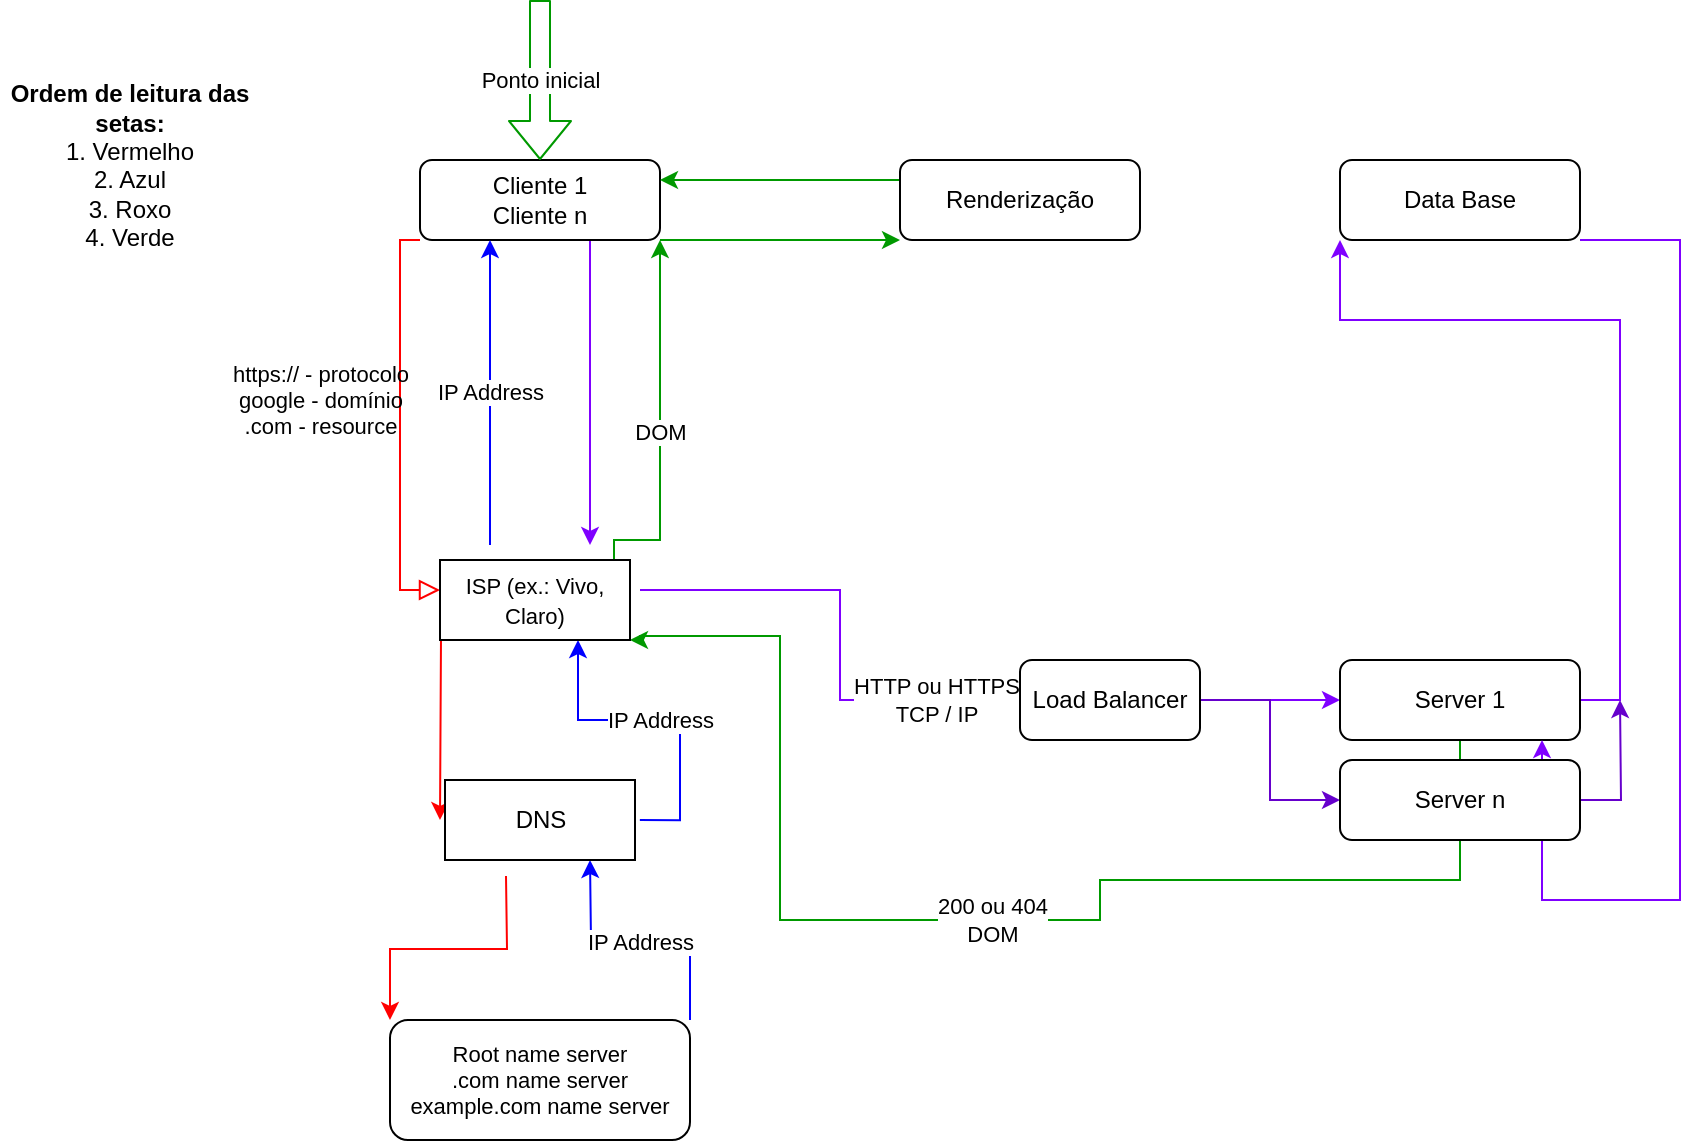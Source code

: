<mxfile version="13.3.6" type="device" pages="2"><diagram id="C5RBs43oDa-KdzZeNtuy" name="Comunicação base"><mxGraphModel dx="1763" dy="535" grid="1" gridSize="10" guides="1" tooltips="1" connect="1" arrows="1" fold="1" page="1" pageScale="1" pageWidth="827" pageHeight="1169" math="0" shadow="0"><root><mxCell id="WIyWlLk6GJQsqaUBKTNV-0"/><mxCell id="WIyWlLk6GJQsqaUBKTNV-1" parent="WIyWlLk6GJQsqaUBKTNV-0"/><mxCell id="WIyWlLk6GJQsqaUBKTNV-2" value="&lt;div&gt;https:// - protocolo&lt;br&gt;&lt;/div&gt;&lt;div&gt;google - domínio&lt;br&gt;&lt;/div&gt;&lt;div&gt;.com - resource&lt;br&gt;&lt;/div&gt;" style="rounded=0;html=1;jettySize=auto;orthogonalLoop=1;fontSize=11;endArrow=block;endFill=0;endSize=8;strokeWidth=1;shadow=0;labelBackgroundColor=none;edgeStyle=orthogonalEdgeStyle;exitX=0;exitY=1;exitDx=0;exitDy=0;entryX=0;entryY=0.5;entryDx=0;entryDy=0;strokeColor=#FF0000;" parent="WIyWlLk6GJQsqaUBKTNV-1" source="WIyWlLk6GJQsqaUBKTNV-3" edge="1"><mxGeometry x="-0.122" y="-40" relative="1" as="geometry"><mxPoint x="170" y="295" as="targetPoint"/><Array as="points"><mxPoint x="150" y="120"/><mxPoint x="150" y="295"/></Array><mxPoint as="offset"/></mxGeometry></mxCell><mxCell id="t5jLgavAPenJuYhQn3cw-12" style="edgeStyle=orthogonalEdgeStyle;rounded=0;orthogonalLoop=1;jettySize=auto;html=1;entryX=1;entryY=0;entryDx=0;entryDy=0;strokeColor=#7F00FF;exitX=0.75;exitY=1;exitDx=0;exitDy=0;" edge="1" parent="WIyWlLk6GJQsqaUBKTNV-1" source="WIyWlLk6GJQsqaUBKTNV-3"><mxGeometry relative="1" as="geometry"><mxPoint x="245" y="272.5" as="targetPoint"/><Array as="points"><mxPoint x="245" y="120"/></Array></mxGeometry></mxCell><mxCell id="t5jLgavAPenJuYhQn3cw-20" style="edgeStyle=orthogonalEdgeStyle;rounded=0;orthogonalLoop=1;jettySize=auto;html=1;strokeColor=#009900;entryX=0;entryY=1;entryDx=0;entryDy=0;" edge="1" parent="WIyWlLk6GJQsqaUBKTNV-1" target="t5jLgavAPenJuYhQn3cw-21"><mxGeometry relative="1" as="geometry"><mxPoint x="400" y="100" as="targetPoint"/><mxPoint x="280" y="120" as="sourcePoint"/><Array as="points"><mxPoint x="390" y="120"/><mxPoint x="390" y="120"/></Array></mxGeometry></mxCell><mxCell id="WIyWlLk6GJQsqaUBKTNV-3" value="&lt;div&gt;Cliente 1&lt;br&gt;&lt;/div&gt;Cliente n" style="rounded=1;whiteSpace=wrap;html=1;fontSize=12;glass=0;strokeWidth=1;shadow=0;" parent="WIyWlLk6GJQsqaUBKTNV-1" vertex="1"><mxGeometry x="160" y="80" width="120" height="40" as="geometry"/></mxCell><mxCell id="t5jLgavAPenJuYhQn3cw-6" style="edgeStyle=orthogonalEdgeStyle;rounded=0;orthogonalLoop=1;jettySize=auto;html=1;entryX=0;entryY=0.5;entryDx=0;entryDy=0;strokeColor=#FF0000;exitX=0;exitY=1;exitDx=0;exitDy=0;" edge="1" parent="WIyWlLk6GJQsqaUBKTNV-1"><mxGeometry relative="1" as="geometry"><mxPoint x="195" y="317.5" as="sourcePoint"/><mxPoint x="170" y="410" as="targetPoint"/></mxGeometry></mxCell><mxCell id="t5jLgavAPenJuYhQn3cw-11" value="IP Address" style="edgeStyle=orthogonalEdgeStyle;rounded=0;orthogonalLoop=1;jettySize=auto;html=1;strokeColor=#0000FF;exitX=0;exitY=0;exitDx=0;exitDy=0;" edge="1" parent="WIyWlLk6GJQsqaUBKTNV-1"><mxGeometry relative="1" as="geometry"><mxPoint x="195" y="272.5" as="sourcePoint"/><mxPoint x="195" y="120" as="targetPoint"/><Array as="points"><mxPoint x="195" y="120"/></Array></mxGeometry></mxCell><mxCell id="t5jLgavAPenJuYhQn3cw-13" value="&lt;div&gt;HTTP ou HTTPS&lt;/div&gt;&lt;div&gt;TCP / IP&lt;br&gt;&lt;/div&gt;" style="edgeStyle=orthogonalEdgeStyle;rounded=0;orthogonalLoop=1;jettySize=auto;html=1;entryX=0;entryY=0.5;entryDx=0;entryDy=0;strokeColor=#7F00FF;" edge="1" parent="WIyWlLk6GJQsqaUBKTNV-1" target="WIyWlLk6GJQsqaUBKTNV-7"><mxGeometry relative="1" as="geometry"><mxPoint x="270" y="295" as="sourcePoint"/><Array as="points"><mxPoint x="370" y="295"/><mxPoint x="370" y="350"/></Array></mxGeometry></mxCell><mxCell id="t5jLgavAPenJuYhQn3cw-19" value="DOM" style="edgeStyle=orthogonalEdgeStyle;rounded=0;orthogonalLoop=1;jettySize=auto;html=1;entryX=1;entryY=1;entryDx=0;entryDy=0;strokeColor=#009900;exitX=1;exitY=0;exitDx=0;exitDy=0;" edge="1" parent="WIyWlLk6GJQsqaUBKTNV-1" source="whf_K9bOsnICW_Hdbokm-9" target="WIyWlLk6GJQsqaUBKTNV-3"><mxGeometry relative="1" as="geometry"><mxPoint x="257" y="282.04" as="sourcePoint"/><Array as="points"><mxPoint x="257" y="280"/><mxPoint x="257" y="270"/><mxPoint x="280" y="270"/></Array></mxGeometry></mxCell><mxCell id="t5jLgavAPenJuYhQn3cw-15" style="edgeStyle=orthogonalEdgeStyle;rounded=0;orthogonalLoop=1;jettySize=auto;html=1;entryX=0;entryY=1;entryDx=0;entryDy=0;strokeColor=#7F00FF;exitX=1;exitY=0.5;exitDx=0;exitDy=0;" edge="1" parent="WIyWlLk6GJQsqaUBKTNV-1" source="WIyWlLk6GJQsqaUBKTNV-7" target="t5jLgavAPenJuYhQn3cw-14"><mxGeometry relative="1" as="geometry"><Array as="points"><mxPoint x="760" y="350"/><mxPoint x="760" y="160"/><mxPoint x="620" y="160"/></Array></mxGeometry></mxCell><mxCell id="t5jLgavAPenJuYhQn3cw-18" value="&lt;div&gt;200 ou 404&lt;/div&gt;&lt;div&gt;DOM&lt;br&gt;&lt;/div&gt;" style="edgeStyle=orthogonalEdgeStyle;rounded=0;orthogonalLoop=1;jettySize=auto;html=1;strokeColor=#009900;entryX=1;entryY=1;entryDx=0;entryDy=0;exitX=0.5;exitY=1;exitDx=0;exitDy=0;" edge="1" parent="WIyWlLk6GJQsqaUBKTNV-1" source="WIyWlLk6GJQsqaUBKTNV-7" target="whf_K9bOsnICW_Hdbokm-9"><mxGeometry relative="1" as="geometry"><mxPoint x="245" y="317.5" as="targetPoint"/><Array as="points"><mxPoint x="680" y="440"/><mxPoint x="500" y="440"/><mxPoint x="500" y="460"/><mxPoint x="340" y="460"/><mxPoint x="340" y="318"/><mxPoint x="270" y="318"/></Array></mxGeometry></mxCell><mxCell id="WIyWlLk6GJQsqaUBKTNV-7" value="Server 1" style="rounded=1;whiteSpace=wrap;html=1;fontSize=12;glass=0;strokeWidth=1;shadow=0;" parent="WIyWlLk6GJQsqaUBKTNV-1" vertex="1"><mxGeometry x="620" y="330" width="120" height="40" as="geometry"/></mxCell><mxCell id="t5jLgavAPenJuYhQn3cw-7" value="&lt;div&gt;IP Address&lt;/div&gt;" style="edgeStyle=orthogonalEdgeStyle;rounded=0;orthogonalLoop=1;jettySize=auto;html=1;strokeColor=#0000FF;" edge="1" parent="WIyWlLk6GJQsqaUBKTNV-1"><mxGeometry relative="1" as="geometry"><mxPoint x="239" y="320" as="targetPoint"/><mxPoint x="269.926" y="410.059" as="sourcePoint"/><Array as="points"><mxPoint x="290" y="410"/><mxPoint x="290" y="360"/><mxPoint x="239" y="360"/></Array></mxGeometry></mxCell><mxCell id="t5jLgavAPenJuYhQn3cw-8" style="edgeStyle=orthogonalEdgeStyle;rounded=0;orthogonalLoop=1;jettySize=auto;html=1;entryX=0;entryY=0;entryDx=0;entryDy=0;strokeColor=#FF0000;exitX=0.33;exitY=0.85;exitDx=0;exitDy=0;exitPerimeter=0;" edge="1" parent="WIyWlLk6GJQsqaUBKTNV-1" target="WIyWlLk6GJQsqaUBKTNV-11"><mxGeometry relative="1" as="geometry"><mxPoint x="203" y="438" as="sourcePoint"/></mxGeometry></mxCell><mxCell id="t5jLgavAPenJuYhQn3cw-10" value="&lt;div&gt;IP Address&lt;/div&gt;" style="edgeStyle=orthogonalEdgeStyle;rounded=0;orthogonalLoop=1;jettySize=auto;html=1;entryX=1;entryY=1;entryDx=0;entryDy=0;strokeColor=#0000FF;exitX=1;exitY=0;exitDx=0;exitDy=0;" edge="1" parent="WIyWlLk6GJQsqaUBKTNV-1" source="WIyWlLk6GJQsqaUBKTNV-11"><mxGeometry relative="1" as="geometry"><mxPoint x="245" y="430" as="targetPoint"/></mxGeometry></mxCell><mxCell id="WIyWlLk6GJQsqaUBKTNV-11" value="&lt;div style=&quot;font-size: 11px&quot;&gt;&lt;font style=&quot;font-size: 11px&quot;&gt;Root name server&lt;/font&gt;&lt;/div&gt;&lt;div style=&quot;font-size: 11px&quot;&gt;&lt;font style=&quot;font-size: 11px&quot;&gt;.com name server&lt;/font&gt;&lt;/div&gt;&lt;div style=&quot;font-size: 11px&quot;&gt;&lt;font style=&quot;font-size: 11px&quot;&gt;example.com name server&lt;/font&gt;&lt;br&gt;&lt;/div&gt;" style="rounded=1;whiteSpace=wrap;html=1;fontSize=12;glass=0;strokeWidth=1;shadow=0;" parent="WIyWlLk6GJQsqaUBKTNV-1" vertex="1"><mxGeometry x="145" y="510" width="150" height="60" as="geometry"/></mxCell><mxCell id="t5jLgavAPenJuYhQn3cw-16" style="edgeStyle=orthogonalEdgeStyle;rounded=0;orthogonalLoop=1;jettySize=auto;html=1;strokeColor=#7F00FF;exitX=1;exitY=1;exitDx=0;exitDy=0;" edge="1" parent="WIyWlLk6GJQsqaUBKTNV-1" source="t5jLgavAPenJuYhQn3cw-14" target="WIyWlLk6GJQsqaUBKTNV-7"><mxGeometry relative="1" as="geometry"><mxPoint x="720" y="440" as="targetPoint"/><Array as="points"><mxPoint x="790" y="120"/><mxPoint x="790" y="450"/><mxPoint x="721" y="450"/></Array></mxGeometry></mxCell><mxCell id="t5jLgavAPenJuYhQn3cw-14" value="Data Base" style="rounded=1;whiteSpace=wrap;html=1;fontSize=12;glass=0;strokeWidth=1;shadow=0;" vertex="1" parent="WIyWlLk6GJQsqaUBKTNV-1"><mxGeometry x="620" y="80" width="120" height="40" as="geometry"/></mxCell><mxCell id="t5jLgavAPenJuYhQn3cw-22" style="edgeStyle=orthogonalEdgeStyle;rounded=0;orthogonalLoop=1;jettySize=auto;html=1;entryX=1;entryY=0.25;entryDx=0;entryDy=0;strokeColor=#009900;" edge="1" parent="WIyWlLk6GJQsqaUBKTNV-1" source="t5jLgavAPenJuYhQn3cw-21" target="WIyWlLk6GJQsqaUBKTNV-3"><mxGeometry relative="1" as="geometry"><Array as="points"><mxPoint x="370" y="90"/><mxPoint x="370" y="90"/></Array></mxGeometry></mxCell><mxCell id="t5jLgavAPenJuYhQn3cw-21" value="Renderização" style="rounded=1;whiteSpace=wrap;html=1;fontSize=12;glass=0;strokeWidth=1;shadow=0;" vertex="1" parent="WIyWlLk6GJQsqaUBKTNV-1"><mxGeometry x="400" y="80" width="120" height="40" as="geometry"/></mxCell><mxCell id="t5jLgavAPenJuYhQn3cw-23" value="&lt;div&gt;&lt;b&gt;Ordem de leitura das setas:&lt;/b&gt;&lt;/div&gt;&lt;div&gt;1. Vermelho&lt;/div&gt;&lt;div&gt;2. Azul&lt;/div&gt;&lt;div&gt;3. Roxo&lt;/div&gt;&lt;div&gt;4. Verde&lt;br&gt;&lt;/div&gt;&lt;div&gt;&lt;br&gt;&lt;/div&gt;" style="text;html=1;strokeColor=none;fillColor=none;align=center;verticalAlign=middle;whiteSpace=wrap;rounded=0;" vertex="1" parent="WIyWlLk6GJQsqaUBKTNV-1"><mxGeometry x="-50" y="20" width="130" height="140" as="geometry"/></mxCell><mxCell id="t5jLgavAPenJuYhQn3cw-27" value="Ponto inicial" style="shape=flexArrow;endArrow=classic;html=1;strokeColor=#009900;entryX=0.5;entryY=0;entryDx=0;entryDy=0;" edge="1" parent="WIyWlLk6GJQsqaUBKTNV-1" target="WIyWlLk6GJQsqaUBKTNV-3"><mxGeometry width="50" height="50" relative="1" as="geometry"><mxPoint x="220" as="sourcePoint"/><mxPoint x="210" y="200" as="targetPoint"/></mxGeometry></mxCell><mxCell id="whf_K9bOsnICW_Hdbokm-7" style="edgeStyle=orthogonalEdgeStyle;rounded=0;orthogonalLoop=1;jettySize=auto;html=1;entryX=0;entryY=0.5;entryDx=0;entryDy=0;strokeColor=#6600CC;" edge="1" parent="WIyWlLk6GJQsqaUBKTNV-1" source="whf_K9bOsnICW_Hdbokm-2" target="whf_K9bOsnICW_Hdbokm-6"><mxGeometry relative="1" as="geometry"/></mxCell><mxCell id="whf_K9bOsnICW_Hdbokm-2" value="Load Balancer" style="rounded=1;whiteSpace=wrap;html=1;fontSize=12;glass=0;strokeWidth=1;shadow=0;" vertex="1" parent="WIyWlLk6GJQsqaUBKTNV-1"><mxGeometry x="460" y="330" width="90" height="40" as="geometry"/></mxCell><mxCell id="whf_K9bOsnICW_Hdbokm-3" style="edgeStyle=orthogonalEdgeStyle;rounded=0;orthogonalLoop=1;jettySize=auto;html=1;exitX=0.5;exitY=1;exitDx=0;exitDy=0;strokeColor=#009900;" edge="1" parent="WIyWlLk6GJQsqaUBKTNV-1" source="whf_K9bOsnICW_Hdbokm-2" target="whf_K9bOsnICW_Hdbokm-2"><mxGeometry relative="1" as="geometry"/></mxCell><mxCell id="whf_K9bOsnICW_Hdbokm-8" style="edgeStyle=orthogonalEdgeStyle;rounded=0;orthogonalLoop=1;jettySize=auto;html=1;strokeColor=#6600CC;" edge="1" parent="WIyWlLk6GJQsqaUBKTNV-1" source="whf_K9bOsnICW_Hdbokm-6"><mxGeometry relative="1" as="geometry"><mxPoint x="760" y="350" as="targetPoint"/></mxGeometry></mxCell><mxCell id="whf_K9bOsnICW_Hdbokm-6" value="Server n" style="rounded=1;whiteSpace=wrap;html=1;fontSize=12;glass=0;strokeWidth=1;shadow=0;" vertex="1" parent="WIyWlLk6GJQsqaUBKTNV-1"><mxGeometry x="620" y="380" width="120" height="40" as="geometry"/></mxCell><mxCell id="whf_K9bOsnICW_Hdbokm-9" value="&lt;font style=&quot;font-size: 11px&quot;&gt;ISP (ex.: Vivo, Claro)&lt;/font&gt;" style="rounded=0;whiteSpace=wrap;html=1;" vertex="1" parent="WIyWlLk6GJQsqaUBKTNV-1"><mxGeometry x="170" y="280" width="95" height="40" as="geometry"/></mxCell><mxCell id="whf_K9bOsnICW_Hdbokm-11" value="DNS" style="rounded=0;whiteSpace=wrap;html=1;" vertex="1" parent="WIyWlLk6GJQsqaUBKTNV-1"><mxGeometry x="172.5" y="390" width="95" height="40" as="geometry"/></mxCell></root></mxGraphModel></diagram><diagram id="XsnpWD2mkQIMVsqPcoWy" name="HTTP e HTTPS"><mxGraphModel dx="936" dy="535" grid="1" gridSize="10" guides="1" tooltips="1" connect="1" arrows="1" fold="1" page="1" pageScale="1" pageWidth="850" pageHeight="1100" math="0" shadow="0"><root><mxCell id="-ksFdBltDZaUMZbYQ_tO-0"/><mxCell id="-ksFdBltDZaUMZbYQ_tO-1" parent="-ksFdBltDZaUMZbYQ_tO-0"/><mxCell id="qireHZsSgkJ1-rHopxZJ-9" style="edgeStyle=orthogonalEdgeStyle;rounded=0;orthogonalLoop=1;jettySize=auto;html=1;entryX=0.5;entryY=1;entryDx=0;entryDy=0;strokeColor=#6600CC;" edge="1" parent="-ksFdBltDZaUMZbYQ_tO-1" target="qireHZsSgkJ1-rHopxZJ-7"><mxGeometry relative="1" as="geometry"><mxPoint x="390" y="640" as="sourcePoint"/><Array as="points"><mxPoint x="420" y="640"/><mxPoint x="360" y="640"/><mxPoint x="360" y="440"/></Array></mxGeometry></mxCell><mxCell id="qireHZsSgkJ1-rHopxZJ-10" style="edgeStyle=orthogonalEdgeStyle;rounded=0;orthogonalLoop=1;jettySize=auto;html=1;entryX=0.5;entryY=1;entryDx=0;entryDy=0;strokeColor=#6600CC;exitX=0.5;exitY=1;exitDx=0;exitDy=0;" edge="1" parent="-ksFdBltDZaUMZbYQ_tO-1" source="qireHZsSgkJ1-rHopxZJ-3" target="qireHZsSgkJ1-rHopxZJ-8"><mxGeometry relative="1" as="geometry"><mxPoint x="460" y="600" as="sourcePoint"/><Array as="points"><mxPoint x="440" y="640"/><mxPoint x="520" y="640"/><mxPoint x="520" y="440"/></Array></mxGeometry></mxCell><mxCell id="qireHZsSgkJ1-rHopxZJ-3" value="&lt;div&gt;Cliente&lt;/div&gt;" style="rounded=0;whiteSpace=wrap;html=1;" vertex="1" parent="-ksFdBltDZaUMZbYQ_tO-1"><mxGeometry x="380" y="510" width="120" height="60" as="geometry"/></mxCell><mxCell id="qireHZsSgkJ1-rHopxZJ-14" style="edgeStyle=orthogonalEdgeStyle;rounded=0;orthogonalLoop=1;jettySize=auto;html=1;entryX=0.35;entryY=1.037;entryDx=0;entryDy=0;strokeColor=#6600CC;entryPerimeter=0;" edge="1" parent="-ksFdBltDZaUMZbYQ_tO-1" source="qireHZsSgkJ1-rHopxZJ-4" target="qireHZsSgkJ1-rHopxZJ-13"><mxGeometry relative="1" as="geometry"><Array as="points"><mxPoint x="280" y="160"/><mxPoint x="280" y="100"/><mxPoint x="282" y="100"/></Array></mxGeometry></mxCell><mxCell id="qireHZsSgkJ1-rHopxZJ-17" style="edgeStyle=orthogonalEdgeStyle;rounded=0;orthogonalLoop=1;jettySize=auto;html=1;entryX=0;entryY=0.5;entryDx=0;entryDy=0;strokeColor=#6600CC;" edge="1" parent="-ksFdBltDZaUMZbYQ_tO-1" source="qireHZsSgkJ1-rHopxZJ-4" target="qireHZsSgkJ1-rHopxZJ-16"><mxGeometry relative="1" as="geometry"><Array as="points"><mxPoint x="460" y="60"/></Array></mxGeometry></mxCell><mxCell id="qireHZsSgkJ1-rHopxZJ-4" value="Servidor" style="rounded=0;whiteSpace=wrap;html=1;" vertex="1" parent="-ksFdBltDZaUMZbYQ_tO-1"><mxGeometry x="370" y="160" width="120" height="60" as="geometry"/></mxCell><mxCell id="qireHZsSgkJ1-rHopxZJ-11" style="edgeStyle=orthogonalEdgeStyle;rounded=0;orthogonalLoop=1;jettySize=auto;html=1;entryX=0;entryY=0.5;entryDx=0;entryDy=0;strokeColor=#6600CC;" edge="1" parent="-ksFdBltDZaUMZbYQ_tO-1" source="qireHZsSgkJ1-rHopxZJ-7" target="qireHZsSgkJ1-rHopxZJ-4"><mxGeometry relative="1" as="geometry"><Array as="points"><mxPoint x="200" y="190"/></Array></mxGeometry></mxCell><mxCell id="qireHZsSgkJ1-rHopxZJ-7" value="HTTP" style="rhombus;whiteSpace=wrap;html=1;" vertex="1" parent="-ksFdBltDZaUMZbYQ_tO-1"><mxGeometry x="160" y="360" width="80" height="80" as="geometry"/></mxCell><mxCell id="qireHZsSgkJ1-rHopxZJ-12" value="SSL" style="edgeStyle=orthogonalEdgeStyle;rounded=0;orthogonalLoop=1;jettySize=auto;html=1;entryX=1;entryY=0.5;entryDx=0;entryDy=0;strokeColor=#6600CC;" edge="1" parent="-ksFdBltDZaUMZbYQ_tO-1" source="qireHZsSgkJ1-rHopxZJ-8" target="qireHZsSgkJ1-rHopxZJ-4"><mxGeometry x="-0.5" relative="1" as="geometry"><Array as="points"><mxPoint x="640" y="400"/><mxPoint x="640" y="190"/></Array><mxPoint as="offset"/></mxGeometry></mxCell><mxCell id="qireHZsSgkJ1-rHopxZJ-8" value="HTTPS" style="rhombus;whiteSpace=wrap;html=1;" vertex="1" parent="-ksFdBltDZaUMZbYQ_tO-1"><mxGeometry x="600" y="360" width="80" height="80" as="geometry"/></mxCell><mxCell id="qireHZsSgkJ1-rHopxZJ-15" value="&lt;div&gt;HTML&lt;/div&gt;&lt;div&gt;CSS&lt;/div&gt;&lt;div&gt;JS&lt;br&gt;&lt;/div&gt;" style="edgeStyle=orthogonalEdgeStyle;rounded=0;orthogonalLoop=1;jettySize=auto;html=1;entryX=0.5;entryY=0;entryDx=0;entryDy=0;strokeColor=#6600CC;" edge="1" parent="-ksFdBltDZaUMZbYQ_tO-1" source="qireHZsSgkJ1-rHopxZJ-13" target="qireHZsSgkJ1-rHopxZJ-4"><mxGeometry x="0.412" relative="1" as="geometry"><Array as="points"><mxPoint x="430" y="60"/></Array><mxPoint as="offset"/></mxGeometry></mxCell><mxCell id="qireHZsSgkJ1-rHopxZJ-13" value="Arquivos" style="rounded=0;whiteSpace=wrap;html=1;" vertex="1" parent="-ksFdBltDZaUMZbYQ_tO-1"><mxGeometry x="240" y="30" width="120" height="60" as="geometry"/></mxCell><mxCell id="qireHZsSgkJ1-rHopxZJ-18" value="Dados dos clientes" style="edgeStyle=orthogonalEdgeStyle;rounded=0;orthogonalLoop=1;jettySize=auto;html=1;entryX=1;entryY=0;entryDx=0;entryDy=0;strokeColor=#6600CC;" edge="1" parent="-ksFdBltDZaUMZbYQ_tO-1" source="qireHZsSgkJ1-rHopxZJ-16" target="qireHZsSgkJ1-rHopxZJ-4"><mxGeometry relative="1" as="geometry"><Array as="points"><mxPoint x="560" y="160"/></Array></mxGeometry></mxCell><mxCell id="qireHZsSgkJ1-rHopxZJ-16" value="Data Base" style="rounded=0;whiteSpace=wrap;html=1;" vertex="1" parent="-ksFdBltDZaUMZbYQ_tO-1"><mxGeometry x="510" y="30" width="120" height="60" as="geometry"/></mxCell><mxCell id="qireHZsSgkJ1-rHopxZJ-21" value="&lt;div&gt;Response DATA:&lt;/div&gt;&lt;div&gt;URL encoding&lt;/div&gt;&lt;div&gt;GET/POST data&lt;/div&gt;&lt;div&gt;Cookies&lt;br&gt;&lt;/div&gt;" style="endArrow=classic;html=1;strokeColor=#FF0000;exitX=0.583;exitY=1;exitDx=0;exitDy=0;exitPerimeter=0;" edge="1" parent="-ksFdBltDZaUMZbYQ_tO-1" source="qireHZsSgkJ1-rHopxZJ-4" target="qireHZsSgkJ1-rHopxZJ-3"><mxGeometry x="-0.172" width="50" height="50" relative="1" as="geometry"><mxPoint x="280" y="370" as="sourcePoint"/><mxPoint x="440" y="360" as="targetPoint"/><mxPoint as="offset"/></mxGeometry></mxCell><mxCell id="qireHZsSgkJ1-rHopxZJ-22" value="Escolha do protocolo" style="rhombus;whiteSpace=wrap;html=1;" vertex="1" parent="-ksFdBltDZaUMZbYQ_tO-1"><mxGeometry x="399.5" y="590" width="81" height="90" as="geometry"/></mxCell></root></mxGraphModel></diagram></mxfile>